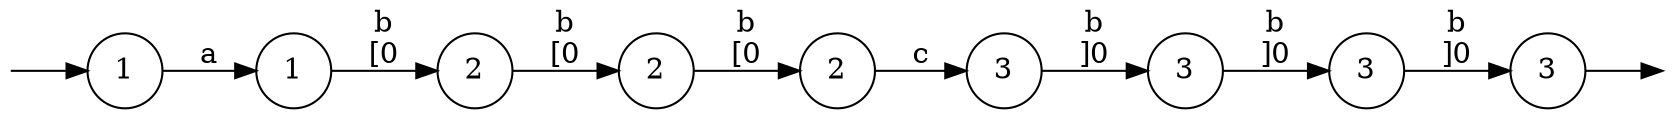 digraph {
	node [shape=circle];
	Q0 [style=invisible, height=0, width=0, fixedsize=true];
	Q1 [style=invisible, height=0, width=0, fixedsize=true];
	graph [rankdir="LR"];
	1 [label=1];
	0 [label=1];
	2 [label=2];
	7 [label=3];
	8 [label=3];
	5 [label=3];
	6 [label=3];
	4 [label=2];
	3 [label=2];

	Q0 -> 0;

	8 -> Q1;
	0 -> 1  [item="a", label="a"];
	1 -> 2  [item="b[0", label="b\n[0"];
	2 -> 3  [item="b[0", label="b\n[0"];
	3 -> 4  [item="b[0", label="b\n[0"];
	4 -> 5  [item="c", label="c"];
	5 -> 6  [item="b]0", label="b\n]0"];
	6 -> 7  [item="b]0", label="b\n]0"];
	7 -> 8  [item="b]0", label="b\n]0"];
}
